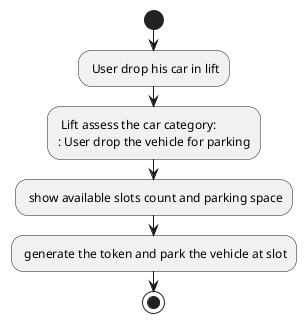 @startuml
'https://plantuml.com/activity-diagram-beta

start
: User drop his car in lift;
: Lift assess the car category:
: User drop the vehicle for parking;
: show available slots count and parking space;
: generate the token and park the vehicle at slot;

stop

@enduml
